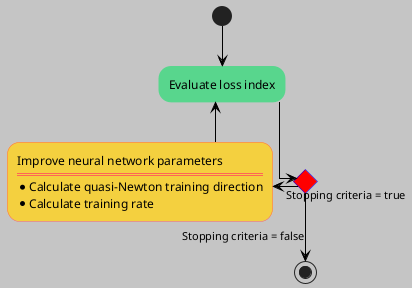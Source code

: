 {
  "sha1": "nihj6qp0lfspfwl40e4z4p0embvbpl6",
  "insertion": {
    "when": "2024-06-04T17:28:38.644Z",
    "url": "http://forum.plantuml.net/8025/elseif-skinparam-doesnt-seem-to-use-the-activitydiamond?show=8868#c8868",
    "user": "plantuml@gmail.com"
  }
}
@startuml
skinparam linetype polyline
skinparam linetype ortho
skinparam backgroundColor #55555555

skinparam activity {
BackgroundColor<<iftrue>> #f4d03f
BorderColor<<iftrue>> #FF6655
BackgroundColor<<cond>> #58d68d
BorderColor<<cond>> #58d68d
BackgroundColor<<step1>> #58d68d
BorderColor<<step1>> #58d68d
ArrowColor #Black
DiamondBackgroundColor red
DiamondBorderColor blue
FontName Impact
}

(*) -down[#black]-> "Evaluate loss index"  as step1 <<step1>>
step1 -down-> if "" as conif then
-left[#black]-> [Stopping criteria = true] "Improve neural network parameters
    ====
    * Calculate quasi-Newton training direction
    * Calculate training rate" as iftrue <<iftrue>>
iftrue -up[#black]-> step1
else
    -down[#black]-> [Stopping criteria = false] (*)
endif
@enduml
